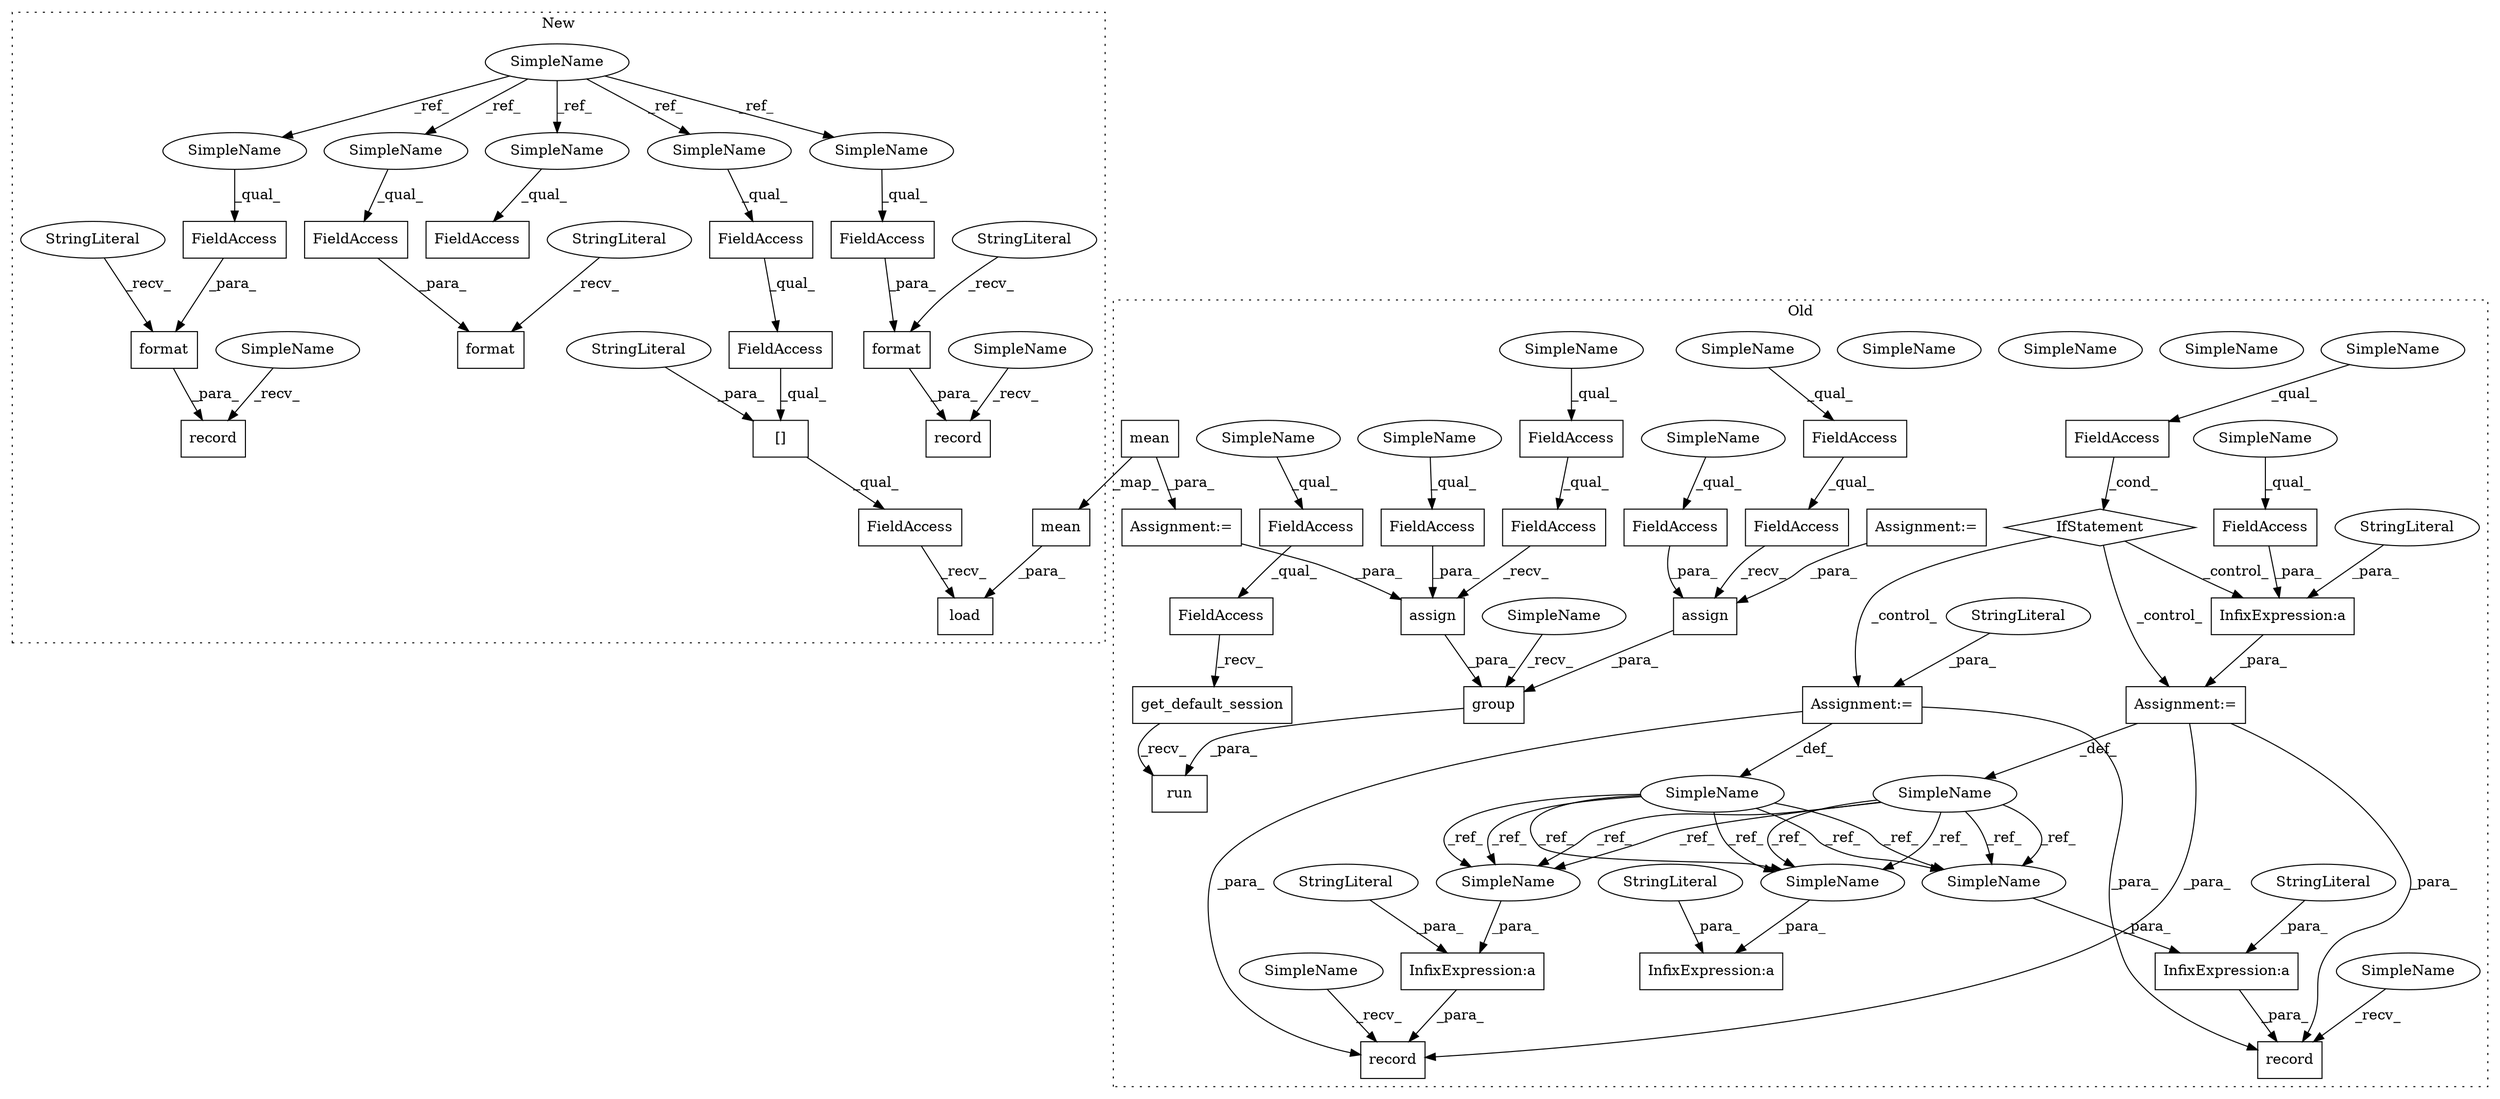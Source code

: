 digraph G {
subgraph cluster0 {
1 [label="run" a="32" s="3894,4021" l="4,1" shape="box"];
5 [label="get_default_session" a="32" s="3872" l="21" shape="box"];
6 [label="FieldAccess" a="22" s="3851" l="20" shape="box"];
7 [label="FieldAccess" a="22" s="3851" l="17" shape="box"];
8 [label="Assignment:=" a="7" s="3811" l="1" shape="box"];
9 [label="assign" a="32" s="3990,4019" l="7,1" shape="box"];
10 [label="FieldAccess" a="22" s="3915" l="17" shape="box"];
11 [label="FieldAccess" a="22" s="3969" l="20" shape="box"];
12 [label="FieldAccess" a="22" s="3997" l="14" shape="box"];
13 [label="FieldAccess" a="22" s="3969" l="17" shape="box"];
18 [label="FieldAccess" a="22" s="3915" l="20" shape="box"];
19 [label="FieldAccess" a="22" s="4343" l="9" shape="box"];
20 [label="InfixExpression:a" a="27" s="4352" l="3" shape="box"];
21 [label="InfixExpression:a" a="27" s="4549" l="3" shape="box"];
22 [label="InfixExpression:a" a="27" s="4602" l="3" shape="box"];
23 [label="InfixExpression:a" a="27" s="4423" l="3" shape="box"];
24 [label="SimpleName" a="42" s="4335" l="6" shape="ellipse"];
25 [label="SimpleName" a="42" s="4381" l="6" shape="ellipse"];
26 [label="StringLiteral" a="45" s="4605" l="7" shape="ellipse"];
27 [label="StringLiteral" a="45" s="4355" l="3" shape="ellipse"];
28 [label="StringLiteral" a="45" s="4426" l="12" shape="ellipse"];
29 [label="StringLiteral" a="45" s="4552" l="11" shape="ellipse"];
31 [label="FieldAccess" a="22" s="4316" l="9" shape="box"];
39 [label="FieldAccess" a="22" s="3943" l="15" shape="box"];
43 [label="record" a="32" s="4536,4574" l="7,1" shape="box"];
45 [label="record" a="32" s="4410,4450" l="7,1" shape="box"];
46 [label="IfStatement" a="25" s="4312,4325" l="4,2" shape="diamond"];
47 [label="Assignment:=" a="7" s="3774" l="1" shape="box"];
48 [label="Assignment:=" a="7" s="4387" l="1" shape="box"];
49 [label="StringLiteral" a="45" s="4388" l="2" shape="ellipse"];
50 [label="Assignment:=" a="7" s="4341" l="1" shape="box"];
51 [label="group" a="32" s="3909,4020" l="6,1" shape="box"];
52 [label="assign" a="32" s="3936,3967" l="7,1" shape="box"];
53 [label="mean" a="32" s="3781,3795" l="5,1" shape="box"];
55 [label="SimpleName" a="42" s="4402" l="7" shape="ellipse"];
56 [label="SimpleName" a="42" s="4528" l="7" shape="ellipse"];
64 [label="SimpleName" a="42" s="3997" l="4" shape="ellipse"];
65 [label="SimpleName" a="42" s="4343" l="4" shape="ellipse"];
66 [label="SimpleName" a="42" s="3943" l="4" shape="ellipse"];
67 [label="SimpleName" a="42" s="4316" l="4" shape="ellipse"];
68 [label="SimpleName" a="42" s="4596" l="6" shape="ellipse"];
69 [label="SimpleName" a="42" s="4417" l="6" shape="ellipse"];
70 [label="SimpleName" a="42" s="4543" l="6" shape="ellipse"];
71 [label="SimpleName" a="42" s="3915" l="10" shape="ellipse"];
72 [label="SimpleName" a="42" s="3851" l="10" shape="ellipse"];
73 [label="SimpleName" a="42" s="3898" l="10" shape="ellipse"];
74 [label="SimpleName" a="42" s="3969" l="10" shape="ellipse"];
75 [label="SimpleName" a="42" s="4543" l="6" shape="ellipse"];
76 [label="SimpleName" a="42" s="4596" l="6" shape="ellipse"];
77 [label="SimpleName" a="42" s="4417" l="6" shape="ellipse"];
label = "Old";
style="dotted";
}
subgraph cluster1 {
2 [label="record" a="32" s="4276,4329" l="7,1" shape="box"];
3 [label="format" a="32" s="4299,4316" l="7,1" shape="box"];
4 [label="StringLiteral" a="45" s="4283" l="15" shape="ellipse"];
14 [label="FieldAccess" a="22" s="4306" l="10" shape="box"];
15 [label="SimpleName" a="42" s="3625" l="4" shape="ellipse"];
16 [label="FieldAccess" a="22" s="3811" l="10" shape="box"];
17 [label="FieldAccess" a="22" s="4506" l="10" shape="box"];
30 [label="FieldAccess" a="22" s="4444" l="10" shape="box"];
32 [label="FieldAccess" a="22" s="3811" l="19" shape="box"];
33 [label="[]" a="2" s="3811,3840" l="20,1" shape="box"];
34 [label="format" a="32" s="4437,4454" l="7,1" shape="box"];
35 [label="FieldAccess" a="22" s="3811" l="37" shape="box"];
36 [label="StringLiteral" a="45" s="4422" l="14" shape="ellipse"];
37 [label="StringLiteral" a="45" s="3831" l="9" shape="ellipse"];
38 [label="load" a="32" s="3849,3875" l="5,1" shape="box"];
40 [label="FieldAccess" a="22" s="3884" l="10" shape="box"];
41 [label="format" a="32" s="4499,4516" l="7,1" shape="box"];
42 [label="StringLiteral" a="45" s="4488" l="10" shape="ellipse"];
44 [label="record" a="32" s="4415,4466" l="7,1" shape="box"];
54 [label="mean" a="32" s="3860,3874" l="5,1" shape="box"];
57 [label="SimpleName" a="42" s="4506" l="4" shape="ellipse"];
58 [label="SimpleName" a="42" s="3884" l="4" shape="ellipse"];
59 [label="SimpleName" a="42" s="4444" l="4" shape="ellipse"];
60 [label="SimpleName" a="42" s="3811" l="4" shape="ellipse"];
61 [label="SimpleName" a="42" s="4306" l="4" shape="ellipse"];
62 [label="SimpleName" a="42" s="4268" l="7" shape="ellipse"];
63 [label="SimpleName" a="42" s="4407" l="7" shape="ellipse"];
label = "New";
style="dotted";
}
3 -> 2 [label="_para_"];
4 -> 3 [label="_recv_"];
5 -> 1 [label="_recv_"];
6 -> 5 [label="_recv_"];
7 -> 6 [label="_qual_"];
8 -> 9 [label="_para_"];
9 -> 51 [label="_para_"];
10 -> 18 [label="_qual_"];
11 -> 9 [label="_recv_"];
12 -> 9 [label="_para_"];
13 -> 11 [label="_qual_"];
14 -> 3 [label="_para_"];
15 -> 60 [label="_ref_"];
15 -> 58 [label="_ref_"];
15 -> 57 [label="_ref_"];
15 -> 61 [label="_ref_"];
15 -> 59 [label="_ref_"];
16 -> 32 [label="_qual_"];
17 -> 41 [label="_para_"];
18 -> 52 [label="_recv_"];
19 -> 20 [label="_para_"];
20 -> 50 [label="_para_"];
21 -> 43 [label="_para_"];
23 -> 45 [label="_para_"];
24 -> 76 [label="_ref_"];
24 -> 76 [label="_ref_"];
24 -> 77 [label="_ref_"];
24 -> 75 [label="_ref_"];
24 -> 77 [label="_ref_"];
24 -> 75 [label="_ref_"];
25 -> 75 [label="_ref_"];
25 -> 76 [label="_ref_"];
25 -> 76 [label="_ref_"];
25 -> 75 [label="_ref_"];
25 -> 77 [label="_ref_"];
25 -> 77 [label="_ref_"];
26 -> 22 [label="_para_"];
27 -> 20 [label="_para_"];
28 -> 23 [label="_para_"];
29 -> 21 [label="_para_"];
30 -> 34 [label="_para_"];
31 -> 46 [label="_cond_"];
32 -> 33 [label="_qual_"];
33 -> 35 [label="_qual_"];
34 -> 44 [label="_para_"];
35 -> 38 [label="_recv_"];
36 -> 34 [label="_recv_"];
37 -> 33 [label="_para_"];
39 -> 52 [label="_para_"];
42 -> 41 [label="_recv_"];
46 -> 48 [label="_control_"];
46 -> 20 [label="_control_"];
46 -> 50 [label="_control_"];
47 -> 52 [label="_para_"];
48 -> 43 [label="_para_"];
48 -> 25 [label="_def_"];
48 -> 45 [label="_para_"];
49 -> 48 [label="_para_"];
50 -> 45 [label="_para_"];
50 -> 43 [label="_para_"];
50 -> 24 [label="_def_"];
51 -> 1 [label="_para_"];
52 -> 51 [label="_para_"];
53 -> 54 [label="_map_"];
53 -> 47 [label="_para_"];
54 -> 38 [label="_para_"];
55 -> 45 [label="_recv_"];
56 -> 43 [label="_recv_"];
57 -> 17 [label="_qual_"];
58 -> 40 [label="_qual_"];
59 -> 30 [label="_qual_"];
60 -> 16 [label="_qual_"];
61 -> 14 [label="_qual_"];
62 -> 2 [label="_recv_"];
63 -> 44 [label="_recv_"];
64 -> 12 [label="_qual_"];
65 -> 19 [label="_qual_"];
66 -> 39 [label="_qual_"];
67 -> 31 [label="_qual_"];
71 -> 10 [label="_qual_"];
72 -> 7 [label="_qual_"];
73 -> 51 [label="_recv_"];
74 -> 13 [label="_qual_"];
75 -> 21 [label="_para_"];
76 -> 22 [label="_para_"];
77 -> 23 [label="_para_"];
}
